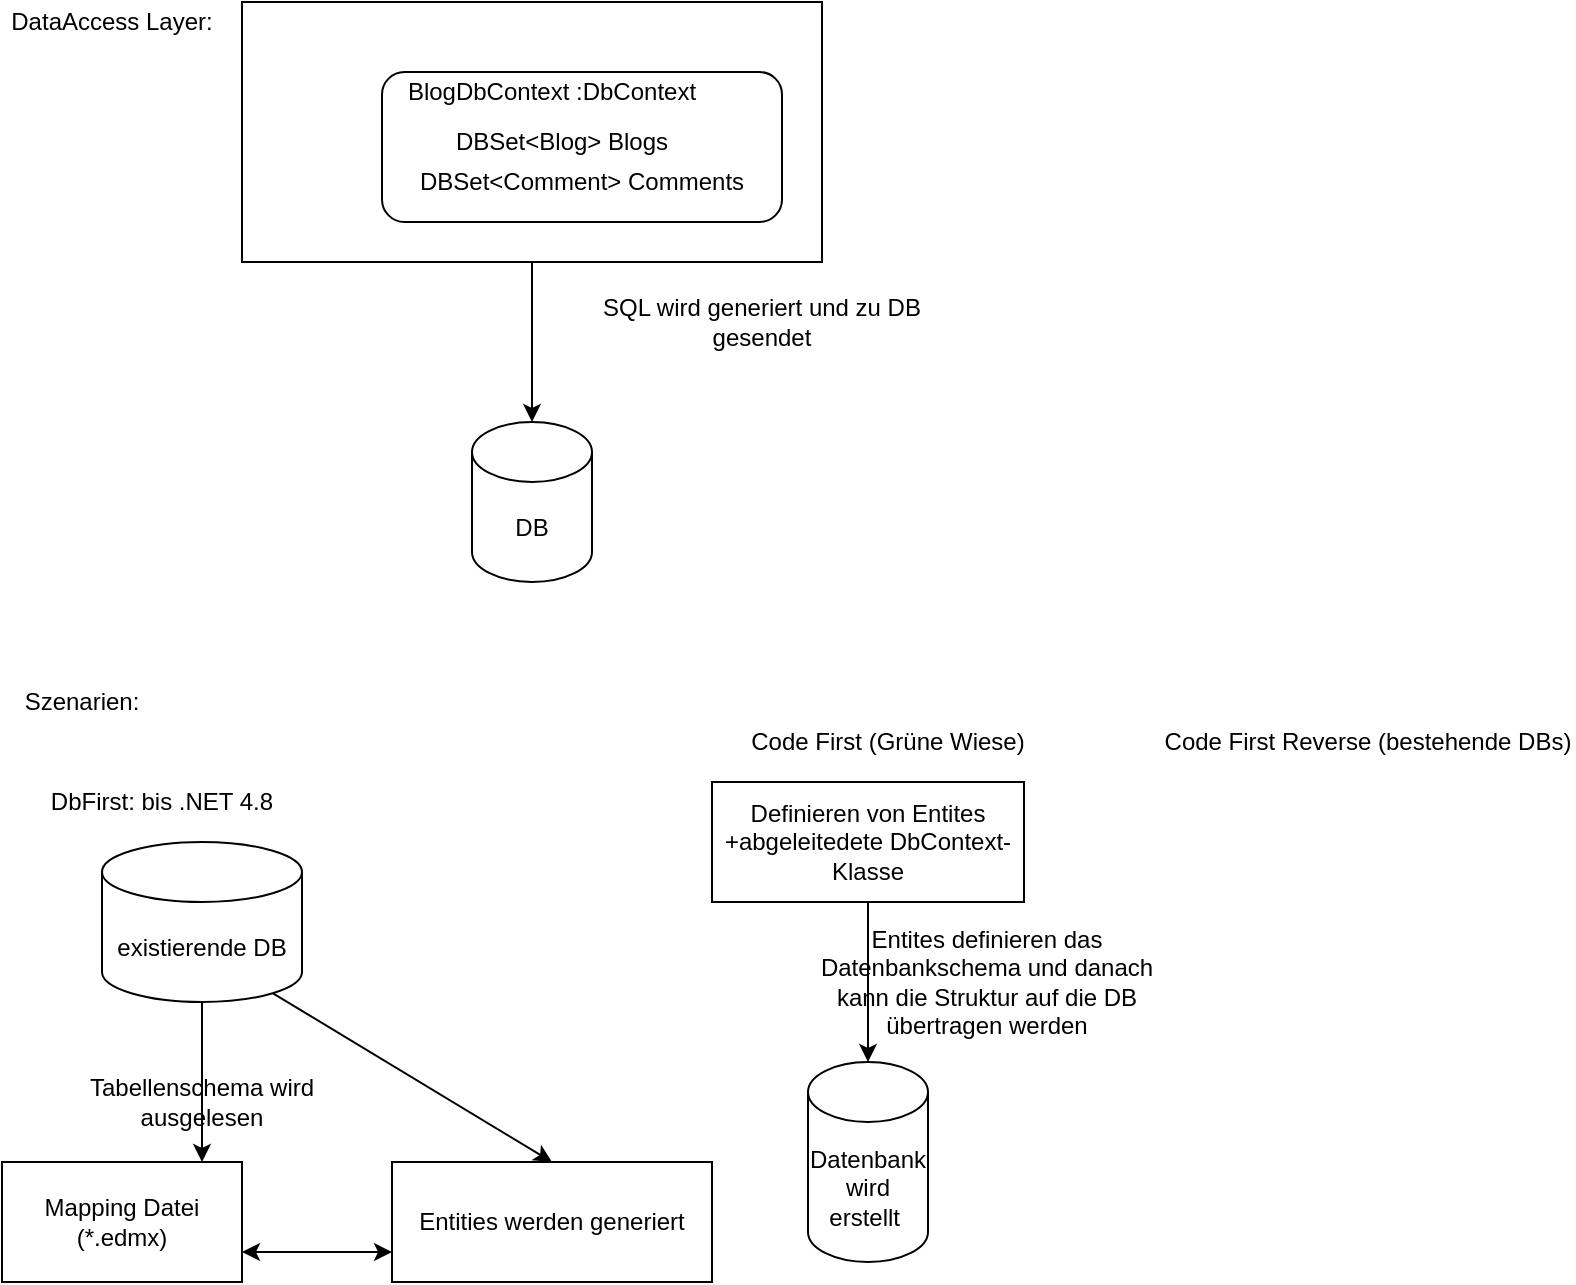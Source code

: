 <mxfile version="14.5.10" type="device"><diagram id="DZlfUirVC12i31aQogAs" name="Page-1"><mxGraphModel dx="782" dy="469" grid="1" gridSize="10" guides="1" tooltips="1" connect="1" arrows="1" fold="1" page="1" pageScale="1" pageWidth="827" pageHeight="1169" math="0" shadow="0"><root><mxCell id="0"/><mxCell id="1" parent="0"/><mxCell id="9-_CCFYEVk1nk51mefgb-1" value="DB" style="shape=cylinder3;whiteSpace=wrap;html=1;boundedLbl=1;backgroundOutline=1;size=15;" vertex="1" parent="1"><mxGeometry x="255" y="360" width="60" height="80" as="geometry"/></mxCell><mxCell id="9-_CCFYEVk1nk51mefgb-2" value="" style="rounded=0;whiteSpace=wrap;html=1;" vertex="1" parent="1"><mxGeometry x="140" y="150" width="290" height="130" as="geometry"/></mxCell><mxCell id="9-_CCFYEVk1nk51mefgb-3" value="DataAccess Layer:" style="text;html=1;strokeColor=none;fillColor=none;align=center;verticalAlign=middle;whiteSpace=wrap;rounded=0;" vertex="1" parent="1"><mxGeometry x="20" y="150" width="110" height="20" as="geometry"/></mxCell><mxCell id="9-_CCFYEVk1nk51mefgb-4" value="" style="rounded=1;whiteSpace=wrap;html=1;" vertex="1" parent="1"><mxGeometry x="210" y="185" width="200" height="75" as="geometry"/></mxCell><mxCell id="9-_CCFYEVk1nk51mefgb-5" value="BlogDbContext :DbContext" style="text;html=1;strokeColor=none;fillColor=none;align=center;verticalAlign=middle;whiteSpace=wrap;rounded=0;" vertex="1" parent="1"><mxGeometry x="210" y="185" width="170" height="20" as="geometry"/></mxCell><mxCell id="9-_CCFYEVk1nk51mefgb-6" value="DBSet&amp;lt;Blog&amp;gt; Blogs" style="text;html=1;strokeColor=none;fillColor=none;align=center;verticalAlign=middle;whiteSpace=wrap;rounded=0;" vertex="1" parent="1"><mxGeometry x="220" y="210" width="160" height="20" as="geometry"/></mxCell><mxCell id="9-_CCFYEVk1nk51mefgb-7" value="DBSet&amp;lt;Comment&amp;gt; Comments" style="text;html=1;strokeColor=none;fillColor=none;align=center;verticalAlign=middle;whiteSpace=wrap;rounded=0;" vertex="1" parent="1"><mxGeometry x="220" y="230" width="180" height="20" as="geometry"/></mxCell><mxCell id="9-_CCFYEVk1nk51mefgb-8" value="" style="endArrow=classic;html=1;exitX=0.5;exitY=1;exitDx=0;exitDy=0;entryX=0.5;entryY=0;entryDx=0;entryDy=0;entryPerimeter=0;" edge="1" parent="1" source="9-_CCFYEVk1nk51mefgb-2" target="9-_CCFYEVk1nk51mefgb-1"><mxGeometry width="50" height="50" relative="1" as="geometry"><mxPoint x="300" y="240" as="sourcePoint"/><mxPoint x="285" y="330" as="targetPoint"/></mxGeometry></mxCell><mxCell id="9-_CCFYEVk1nk51mefgb-9" value="SQL wird generiert und zu DB gesendet" style="text;html=1;strokeColor=none;fillColor=none;align=center;verticalAlign=middle;whiteSpace=wrap;rounded=0;" vertex="1" parent="1"><mxGeometry x="300" y="300" width="200" height="20" as="geometry"/></mxCell><mxCell id="9-_CCFYEVk1nk51mefgb-10" value="Szenarien:" style="text;html=1;strokeColor=none;fillColor=none;align=center;verticalAlign=middle;whiteSpace=wrap;rounded=0;" vertex="1" parent="1"><mxGeometry x="20" y="490" width="80" height="20" as="geometry"/></mxCell><mxCell id="9-_CCFYEVk1nk51mefgb-11" value="DbFirst: bis .NET 4.8" style="text;html=1;strokeColor=none;fillColor=none;align=center;verticalAlign=middle;whiteSpace=wrap;rounded=0;" vertex="1" parent="1"><mxGeometry x="30" y="540" width="140" height="20" as="geometry"/></mxCell><mxCell id="9-_CCFYEVk1nk51mefgb-12" value="existierende DB" style="shape=cylinder3;whiteSpace=wrap;html=1;boundedLbl=1;backgroundOutline=1;size=15;" vertex="1" parent="1"><mxGeometry x="70" y="570" width="100" height="80" as="geometry"/></mxCell><mxCell id="9-_CCFYEVk1nk51mefgb-13" value="" style="endArrow=classic;html=1;exitX=0.5;exitY=1;exitDx=0;exitDy=0;exitPerimeter=0;" edge="1" parent="1" source="9-_CCFYEVk1nk51mefgb-12"><mxGeometry width="50" height="50" relative="1" as="geometry"><mxPoint x="300" y="760" as="sourcePoint"/><mxPoint x="120" y="730" as="targetPoint"/></mxGeometry></mxCell><mxCell id="9-_CCFYEVk1nk51mefgb-16" value="Tabellenschema wird ausgelesen" style="text;html=1;strokeColor=none;fillColor=none;align=center;verticalAlign=middle;whiteSpace=wrap;rounded=0;" vertex="1" parent="1"><mxGeometry x="35" y="690" width="170" height="20" as="geometry"/></mxCell><mxCell id="9-_CCFYEVk1nk51mefgb-17" value="Mapping Datei (*.edmx)" style="rounded=0;whiteSpace=wrap;html=1;" vertex="1" parent="1"><mxGeometry x="20" y="730" width="120" height="60" as="geometry"/></mxCell><mxCell id="9-_CCFYEVk1nk51mefgb-18" value="Entities werden generiert" style="rounded=0;whiteSpace=wrap;html=1;" vertex="1" parent="1"><mxGeometry x="215" y="730" width="160" height="60" as="geometry"/></mxCell><mxCell id="9-_CCFYEVk1nk51mefgb-19" value="" style="endArrow=classic;html=1;exitX=0.855;exitY=1;exitDx=0;exitDy=-4.35;entryX=0.5;entryY=0;entryDx=0;entryDy=0;exitPerimeter=0;" edge="1" parent="1" source="9-_CCFYEVk1nk51mefgb-12" target="9-_CCFYEVk1nk51mefgb-18"><mxGeometry width="50" height="50" relative="1" as="geometry"><mxPoint x="300" y="940" as="sourcePoint"/><mxPoint x="350" y="890" as="targetPoint"/></mxGeometry></mxCell><mxCell id="9-_CCFYEVk1nk51mefgb-22" value="" style="endArrow=classic;startArrow=classic;html=1;exitX=1;exitY=0.75;exitDx=0;exitDy=0;entryX=0;entryY=0.75;entryDx=0;entryDy=0;" edge="1" parent="1" source="9-_CCFYEVk1nk51mefgb-17" target="9-_CCFYEVk1nk51mefgb-18"><mxGeometry width="50" height="50" relative="1" as="geometry"><mxPoint x="300" y="720" as="sourcePoint"/><mxPoint x="350" y="670" as="targetPoint"/></mxGeometry></mxCell><mxCell id="9-_CCFYEVk1nk51mefgb-23" value="Code First Reverse (bestehende DBs)" style="text;html=1;strokeColor=none;fillColor=none;align=center;verticalAlign=middle;whiteSpace=wrap;rounded=0;" vertex="1" parent="1"><mxGeometry x="600" y="510" width="206" height="20" as="geometry"/></mxCell><mxCell id="9-_CCFYEVk1nk51mefgb-24" value="Definieren von Entites +abgeleitedete DbContext-Klasse" style="rounded=0;whiteSpace=wrap;html=1;" vertex="1" parent="1"><mxGeometry x="375" y="540" width="156" height="60" as="geometry"/></mxCell><mxCell id="9-_CCFYEVk1nk51mefgb-25" value="" style="endArrow=classic;html=1;exitX=0.5;exitY=1;exitDx=0;exitDy=0;" edge="1" parent="1" source="9-_CCFYEVk1nk51mefgb-24" target="9-_CCFYEVk1nk51mefgb-27"><mxGeometry width="50" height="50" relative="1" as="geometry"><mxPoint x="300" y="630" as="sourcePoint"/><mxPoint x="453" y="720" as="targetPoint"/></mxGeometry></mxCell><mxCell id="9-_CCFYEVk1nk51mefgb-27" value="Datenbank wird erstellt&amp;nbsp;" style="shape=cylinder3;whiteSpace=wrap;html=1;boundedLbl=1;backgroundOutline=1;size=15;" vertex="1" parent="1"><mxGeometry x="423" y="680" width="60" height="100" as="geometry"/></mxCell><mxCell id="9-_CCFYEVk1nk51mefgb-28" value="Entites definieren das Datenbankschema und danach kann die Struktur auf die DB übertragen werden" style="text;html=1;strokeColor=none;fillColor=none;align=center;verticalAlign=middle;whiteSpace=wrap;rounded=0;" vertex="1" parent="1"><mxGeometry x="414" y="630" width="197" height="20" as="geometry"/></mxCell><mxCell id="9-_CCFYEVk1nk51mefgb-30" value="Code First (Grüne Wiese)" style="text;html=1;strokeColor=none;fillColor=none;align=center;verticalAlign=middle;whiteSpace=wrap;rounded=0;" vertex="1" parent="1"><mxGeometry x="360" y="510" width="206" height="20" as="geometry"/></mxCell></root></mxGraphModel></diagram></mxfile>